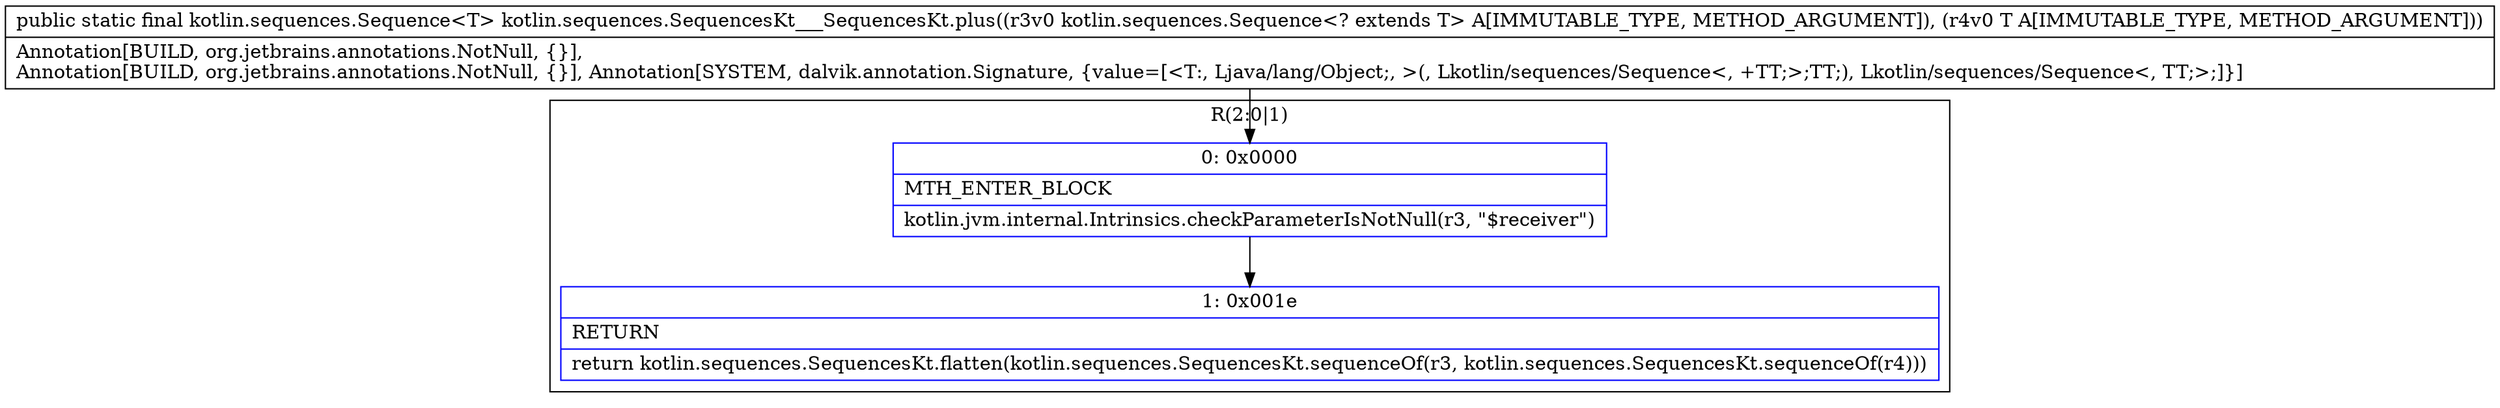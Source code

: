 digraph "CFG forkotlin.sequences.SequencesKt___SequencesKt.plus(Lkotlin\/sequences\/Sequence;Ljava\/lang\/Object;)Lkotlin\/sequences\/Sequence;" {
subgraph cluster_Region_215644825 {
label = "R(2:0|1)";
node [shape=record,color=blue];
Node_0 [shape=record,label="{0\:\ 0x0000|MTH_ENTER_BLOCK\l|kotlin.jvm.internal.Intrinsics.checkParameterIsNotNull(r3, \"$receiver\")\l}"];
Node_1 [shape=record,label="{1\:\ 0x001e|RETURN\l|return kotlin.sequences.SequencesKt.flatten(kotlin.sequences.SequencesKt.sequenceOf(r3, kotlin.sequences.SequencesKt.sequenceOf(r4)))\l}"];
}
MethodNode[shape=record,label="{public static final kotlin.sequences.Sequence\<T\> kotlin.sequences.SequencesKt___SequencesKt.plus((r3v0 kotlin.sequences.Sequence\<? extends T\> A[IMMUTABLE_TYPE, METHOD_ARGUMENT]), (r4v0 T A[IMMUTABLE_TYPE, METHOD_ARGUMENT]))  | Annotation[BUILD, org.jetbrains.annotations.NotNull, \{\}], \lAnnotation[BUILD, org.jetbrains.annotations.NotNull, \{\}], Annotation[SYSTEM, dalvik.annotation.Signature, \{value=[\<T:, Ljava\/lang\/Object;, \>(, Lkotlin\/sequences\/Sequence\<, +TT;\>;TT;), Lkotlin\/sequences\/Sequence\<, TT;\>;]\}]\l}"];
MethodNode -> Node_0;
Node_0 -> Node_1;
}


